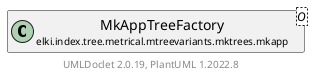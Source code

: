 @startuml
    remove .*\.(Instance|Par|Parameterizer|Factory)$
    set namespaceSeparator none
    hide empty fields
    hide empty methods

    class "<size:14>MkAppTreeFactory.Par\n<size:10>elki.index.tree.metrical.mtreevariants.mktrees.mkapp" as elki.index.tree.metrical.mtreevariants.mktrees.mkapp.MkAppTreeFactory.Par<O> {
        {static} +NOLOG_ID: OptionID
        {static} +K_ID: OptionID
        {static} +P_ID: OptionID
        +configure(Parameterization): void
        +make(): MkAppTreeFactory<O>
        #makeSettings(): MkAppTreeSettings<O>
    }

    abstract class "<size:14>AbstractMTreeFactory.Par\n<size:10>elki.index.tree.metrical.mtreevariants" as elki.index.tree.metrical.mtreevariants.AbstractMTreeFactory.Par<O, MkAppTreeNode<O>, MkAppEntry, MkAppTreeSettings<O>> [[../../AbstractMTreeFactory.Par.html]] {
        {abstract} #makeSettings(): MkAppTreeSettings<O>
        {abstract} +make(): AbstractMTreeFactory<O, N extends AbstractMTreeNode<O, N, E extends MTreeEntry>, E extends MTreeEntry, ?>
    }
    class "<size:14>MkAppTreeFactory\n<size:10>elki.index.tree.metrical.mtreevariants.mktrees.mkapp" as elki.index.tree.metrical.mtreevariants.mktrees.mkapp.MkAppTreeFactory<O> [[MkAppTreeFactory.html]]

    elki.index.tree.metrical.mtreevariants.AbstractMTreeFactory.Par <|-- elki.index.tree.metrical.mtreevariants.mktrees.mkapp.MkAppTreeFactory.Par
    elki.index.tree.metrical.mtreevariants.mktrees.mkapp.MkAppTreeFactory +-- elki.index.tree.metrical.mtreevariants.mktrees.mkapp.MkAppTreeFactory.Par

    center footer UMLDoclet 2.0.19, PlantUML 1.2022.8
@enduml
